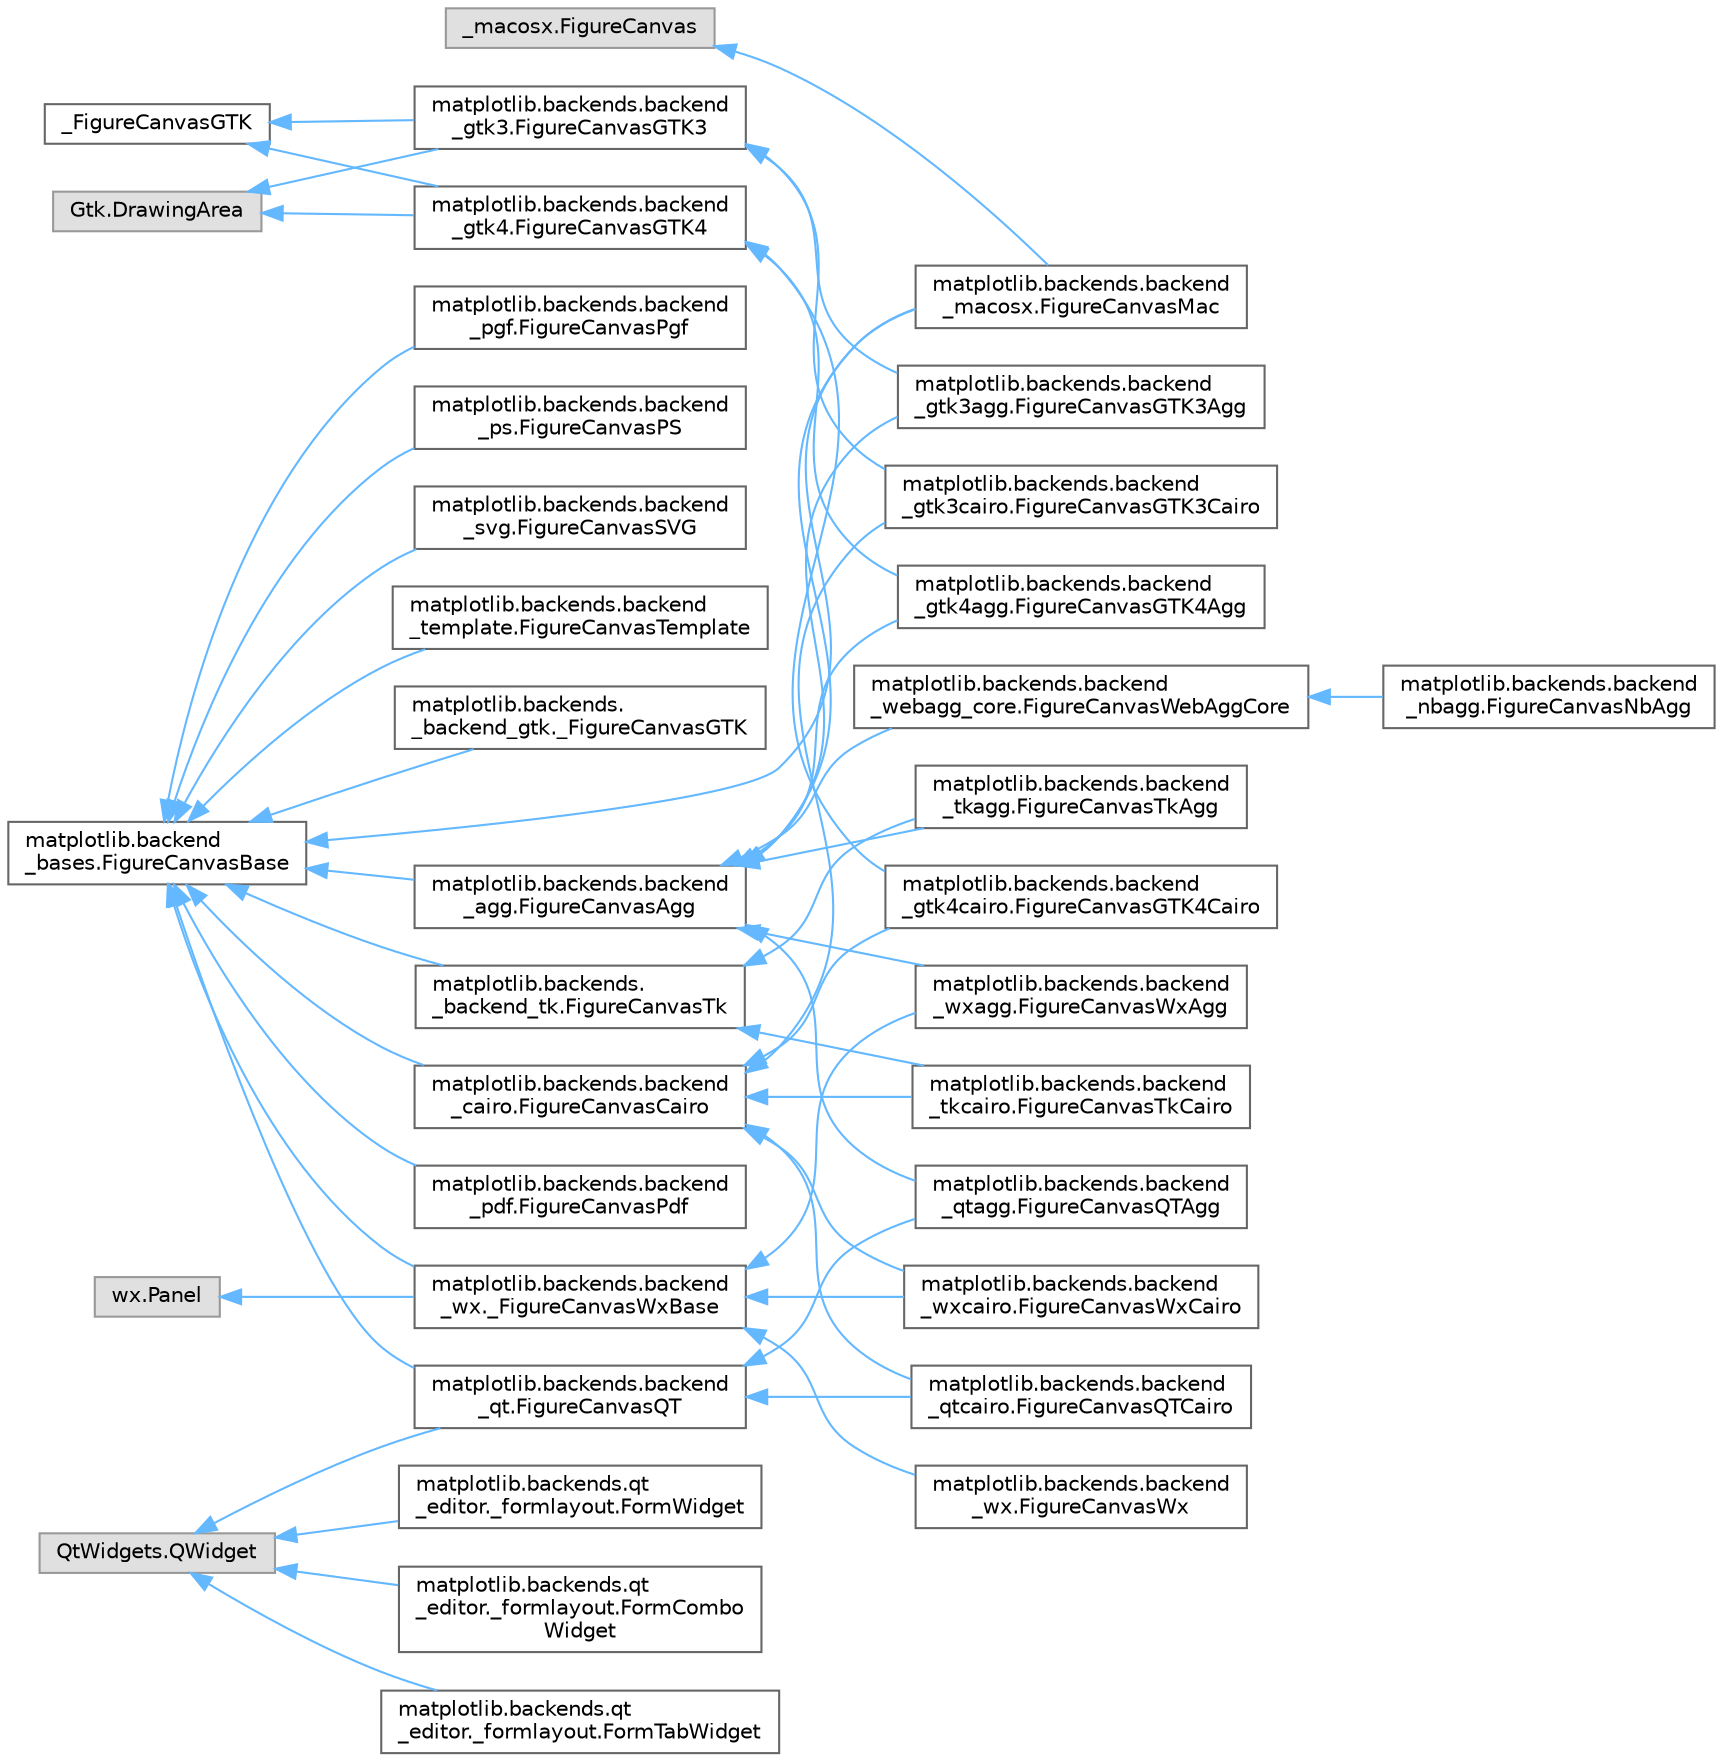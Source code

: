 digraph "Graphical Class Hierarchy"
{
 // LATEX_PDF_SIZE
  bgcolor="transparent";
  edge [fontname=Helvetica,fontsize=10,labelfontname=Helvetica,labelfontsize=10];
  node [fontname=Helvetica,fontsize=10,shape=box,height=0.2,width=0.4];
  rankdir="LR";
  Node0 [id="Node000000",label="_FigureCanvasGTK",height=0.2,width=0.4,color="grey40", fillcolor="white", style="filled",URL="$d8/da2/class__FigureCanvasGTK.html",tooltip=" "];
  Node0 -> Node1 [id="edge2618_Node000000_Node000001",dir="back",color="steelblue1",style="solid",tooltip=" "];
  Node1 [id="Node000001",label="matplotlib.backends.backend\l_gtk3.FigureCanvasGTK3",height=0.2,width=0.4,color="grey40", fillcolor="white", style="filled",URL="$d6/de1/classmatplotlib_1_1backends_1_1backend__gtk3_1_1FigureCanvasGTK3.html",tooltip=" "];
  Node1 -> Node2 [id="edge2619_Node000001_Node000002",dir="back",color="steelblue1",style="solid",tooltip=" "];
  Node2 [id="Node000002",label="matplotlib.backends.backend\l_gtk3agg.FigureCanvasGTK3Agg",height=0.2,width=0.4,color="grey40", fillcolor="white", style="filled",URL="$d5/d2c/classmatplotlib_1_1backends_1_1backend__gtk3agg_1_1FigureCanvasGTK3Agg.html",tooltip=" "];
  Node1 -> Node8 [id="edge2620_Node000001_Node000008",dir="back",color="steelblue1",style="solid",tooltip=" "];
  Node8 [id="Node000008",label="matplotlib.backends.backend\l_gtk3cairo.FigureCanvasGTK3Cairo",height=0.2,width=0.4,color="grey40", fillcolor="white", style="filled",URL="$d6/d9d/classmatplotlib_1_1backends_1_1backend__gtk3cairo_1_1FigureCanvasGTK3Cairo.html",tooltip=" "];
  Node0 -> Node5 [id="edge2621_Node000000_Node000005",dir="back",color="steelblue1",style="solid",tooltip=" "];
  Node5 [id="Node000005",label="matplotlib.backends.backend\l_gtk4.FigureCanvasGTK4",height=0.2,width=0.4,color="grey40", fillcolor="white", style="filled",URL="$de/d93/classmatplotlib_1_1backends_1_1backend__gtk4_1_1FigureCanvasGTK4.html",tooltip=" "];
  Node5 -> Node4 [id="edge2622_Node000005_Node000004",dir="back",color="steelblue1",style="solid",tooltip=" "];
  Node4 [id="Node000004",label="matplotlib.backends.backend\l_gtk4agg.FigureCanvasGTK4Agg",height=0.2,width=0.4,color="grey40", fillcolor="white", style="filled",URL="$dc/da2/classmatplotlib_1_1backends_1_1backend__gtk4agg_1_1FigureCanvasGTK4Agg.html",tooltip=" "];
  Node5 -> Node6 [id="edge2623_Node000005_Node000006",dir="back",color="steelblue1",style="solid",tooltip=" "];
  Node6 [id="Node000006",label="matplotlib.backends.backend\l_gtk4cairo.FigureCanvasGTK4Cairo",height=0.2,width=0.4,color="grey40", fillcolor="white", style="filled",URL="$da/df7/classmatplotlib_1_1backends_1_1backend__gtk4cairo_1_1FigureCanvasGTK4Cairo.html",tooltip=" "];
  Node33 [id="Node000033",label="Gtk.DrawingArea",height=0.2,width=0.4,color="grey60", fillcolor="#E0E0E0", style="filled",tooltip=" "];
  Node33 -> Node1 [id="edge2624_Node000033_Node000001",dir="back",color="steelblue1",style="solid",tooltip=" "];
  Node33 -> Node5 [id="edge2625_Node000033_Node000005",dir="back",color="steelblue1",style="solid",tooltip=" "];
  Node18 [id="Node000018",label="_macosx.FigureCanvas",height=0.2,width=0.4,color="grey60", fillcolor="#E0E0E0", style="filled",tooltip=" "];
  Node18 -> Node17 [id="edge2626_Node000018_Node000017",dir="back",color="steelblue1",style="solid",tooltip=" "];
  Node17 [id="Node000017",label="matplotlib.backends.backend\l_macosx.FigureCanvasMac",height=0.2,width=0.4,color="grey40", fillcolor="white", style="filled",URL="$dc/db9/classmatplotlib_1_1backends_1_1backend__macosx_1_1FigureCanvasMac.html",tooltip=" "];
  Node12 [id="Node000012",label="matplotlib.backend\l_bases.FigureCanvasBase",height=0.2,width=0.4,color="grey40", fillcolor="white", style="filled",URL="$d9/d5f/classmatplotlib_1_1backend__bases_1_1FigureCanvasBase.html",tooltip=" "];
  Node12 -> Node13 [id="edge2627_Node000012_Node000013",dir="back",color="steelblue1",style="solid",tooltip=" "];
  Node13 [id="Node000013",label="matplotlib.backends.\l_backend_gtk._FigureCanvasGTK",height=0.2,width=0.4,color="grey40", fillcolor="white", style="filled",URL="$d7/d1f/classmatplotlib_1_1backends_1_1__backend__gtk_1_1__FigureCanvasGTK.html",tooltip=" "];
  Node12 -> Node14 [id="edge2628_Node000012_Node000014",dir="back",color="steelblue1",style="solid",tooltip=" "];
  Node14 [id="Node000014",label="matplotlib.backends.\l_backend_tk.FigureCanvasTk",height=0.2,width=0.4,color="grey40", fillcolor="white", style="filled",URL="$dd/daa/classmatplotlib_1_1backends_1_1__backend__tk_1_1FigureCanvasTk.html",tooltip=" "];
  Node14 -> Node15 [id="edge2629_Node000014_Node000015",dir="back",color="steelblue1",style="solid",tooltip=" "];
  Node15 [id="Node000015",label="matplotlib.backends.backend\l_tkagg.FigureCanvasTkAgg",height=0.2,width=0.4,color="grey40", fillcolor="white", style="filled",URL="$d3/d6c/classmatplotlib_1_1backends_1_1backend__tkagg_1_1FigureCanvasTkAgg.html",tooltip=" "];
  Node14 -> Node16 [id="edge2630_Node000014_Node000016",dir="back",color="steelblue1",style="solid",tooltip=" "];
  Node16 [id="Node000016",label="matplotlib.backends.backend\l_tkcairo.FigureCanvasTkCairo",height=0.2,width=0.4,color="grey40", fillcolor="white", style="filled",URL="$d4/dd0/classmatplotlib_1_1backends_1_1backend__tkcairo_1_1FigureCanvasTkCairo.html",tooltip=" "];
  Node12 -> Node3 [id="edge2631_Node000012_Node000003",dir="back",color="steelblue1",style="solid",tooltip=" "];
  Node3 [id="Node000003",label="matplotlib.backends.backend\l_agg.FigureCanvasAgg",height=0.2,width=0.4,color="grey40", fillcolor="white", style="filled",URL="$d0/d6f/classmatplotlib_1_1backends_1_1backend__agg_1_1FigureCanvasAgg.html",tooltip=" "];
  Node3 -> Node2 [id="edge2632_Node000003_Node000002",dir="back",color="steelblue1",style="solid",tooltip=" "];
  Node3 -> Node4 [id="edge2633_Node000003_Node000004",dir="back",color="steelblue1",style="solid",tooltip=" "];
  Node3 -> Node17 [id="edge2634_Node000003_Node000017",dir="back",color="steelblue1",style="solid",tooltip=" "];
  Node3 -> Node11 [id="edge2635_Node000003_Node000011",dir="back",color="steelblue1",style="solid",tooltip=" "];
  Node11 [id="Node000011",label="matplotlib.backends.backend\l_qtagg.FigureCanvasQTAgg",height=0.2,width=0.4,color="grey40", fillcolor="white", style="filled",URL="$d2/d88/classmatplotlib_1_1backends_1_1backend__qtagg_1_1FigureCanvasQTAgg.html",tooltip=" "];
  Node3 -> Node15 [id="edge2636_Node000003_Node000015",dir="back",color="steelblue1",style="solid",tooltip=" "];
  Node3 -> Node34 [id="edge2637_Node000003_Node000034",dir="back",color="steelblue1",style="solid",tooltip=" "];
  Node34 [id="Node000034",label="matplotlib.backends.backend\l_webagg_core.FigureCanvasWebAggCore",height=0.2,width=0.4,color="grey40", fillcolor="white", style="filled",URL="$de/df7/classmatplotlib_1_1backends_1_1backend__webagg__core_1_1FigureCanvasWebAggCore.html",tooltip=" "];
  Node34 -> Node35 [id="edge2638_Node000034_Node000035",dir="back",color="steelblue1",style="solid",tooltip=" "];
  Node35 [id="Node000035",label="matplotlib.backends.backend\l_nbagg.FigureCanvasNbAgg",height=0.2,width=0.4,color="grey40", fillcolor="white", style="filled",URL="$dd/db9/classmatplotlib_1_1backends_1_1backend__nbagg_1_1FigureCanvasNbAgg.html",tooltip=" "];
  Node3 -> Node26 [id="edge2639_Node000003_Node000026",dir="back",color="steelblue1",style="solid",tooltip=" "];
  Node26 [id="Node000026",label="matplotlib.backends.backend\l_wxagg.FigureCanvasWxAgg",height=0.2,width=0.4,color="grey40", fillcolor="white", style="filled",URL="$d3/d75/classmatplotlib_1_1backends_1_1backend__wxagg_1_1FigureCanvasWxAgg.html",tooltip=" "];
  Node12 -> Node7 [id="edge2640_Node000012_Node000007",dir="back",color="steelblue1",style="solid",tooltip=" "];
  Node7 [id="Node000007",label="matplotlib.backends.backend\l_cairo.FigureCanvasCairo",height=0.2,width=0.4,color="grey40", fillcolor="white", style="filled",URL="$d2/d35/classmatplotlib_1_1backends_1_1backend__cairo_1_1FigureCanvasCairo.html",tooltip=" "];
  Node7 -> Node8 [id="edge2641_Node000007_Node000008",dir="back",color="steelblue1",style="solid",tooltip=" "];
  Node7 -> Node6 [id="edge2642_Node000007_Node000006",dir="back",color="steelblue1",style="solid",tooltip=" "];
  Node7 -> Node9 [id="edge2643_Node000007_Node000009",dir="back",color="steelblue1",style="solid",tooltip=" "];
  Node9 [id="Node000009",label="matplotlib.backends.backend\l_qtcairo.FigureCanvasQTCairo",height=0.2,width=0.4,color="grey40", fillcolor="white", style="filled",URL="$d0/d1a/classmatplotlib_1_1backends_1_1backend__qtcairo_1_1FigureCanvasQTCairo.html",tooltip=" "];
  Node7 -> Node16 [id="edge2644_Node000007_Node000016",dir="back",color="steelblue1",style="solid",tooltip=" "];
  Node7 -> Node27 [id="edge2645_Node000007_Node000027",dir="back",color="steelblue1",style="solid",tooltip=" "];
  Node27 [id="Node000027",label="matplotlib.backends.backend\l_wxcairo.FigureCanvasWxCairo",height=0.2,width=0.4,color="grey40", fillcolor="white", style="filled",URL="$de/dc5/classmatplotlib_1_1backends_1_1backend__wxcairo_1_1FigureCanvasWxCairo.html",tooltip=" "];
  Node12 -> Node17 [id="edge2646_Node000012_Node000017",dir="back",color="steelblue1",style="solid",tooltip=" "];
  Node12 -> Node19 [id="edge2647_Node000012_Node000019",dir="back",color="steelblue1",style="solid",tooltip=" "];
  Node19 [id="Node000019",label="matplotlib.backends.backend\l_pdf.FigureCanvasPdf",height=0.2,width=0.4,color="grey40", fillcolor="white", style="filled",URL="$de/dcf/classmatplotlib_1_1backends_1_1backend__pdf_1_1FigureCanvasPdf.html",tooltip=" "];
  Node12 -> Node20 [id="edge2648_Node000012_Node000020",dir="back",color="steelblue1",style="solid",tooltip=" "];
  Node20 [id="Node000020",label="matplotlib.backends.backend\l_pgf.FigureCanvasPgf",height=0.2,width=0.4,color="grey40", fillcolor="white", style="filled",URL="$d4/da2/classmatplotlib_1_1backends_1_1backend__pgf_1_1FigureCanvasPgf.html",tooltip=" "];
  Node12 -> Node21 [id="edge2649_Node000012_Node000021",dir="back",color="steelblue1",style="solid",tooltip=" "];
  Node21 [id="Node000021",label="matplotlib.backends.backend\l_ps.FigureCanvasPS",height=0.2,width=0.4,color="grey40", fillcolor="white", style="filled",URL="$d6/d1c/classmatplotlib_1_1backends_1_1backend__ps_1_1FigureCanvasPS.html",tooltip=" "];
  Node12 -> Node10 [id="edge2650_Node000012_Node000010",dir="back",color="steelblue1",style="solid",tooltip=" "];
  Node10 [id="Node000010",label="matplotlib.backends.backend\l_qt.FigureCanvasQT",height=0.2,width=0.4,color="grey40", fillcolor="white", style="filled",URL="$dc/d0b/classmatplotlib_1_1backends_1_1backend__qt_1_1FigureCanvasQT.html",tooltip=" "];
  Node10 -> Node11 [id="edge2651_Node000010_Node000011",dir="back",color="steelblue1",style="solid",tooltip=" "];
  Node10 -> Node9 [id="edge2652_Node000010_Node000009",dir="back",color="steelblue1",style="solid",tooltip=" "];
  Node12 -> Node22 [id="edge2653_Node000012_Node000022",dir="back",color="steelblue1",style="solid",tooltip=" "];
  Node22 [id="Node000022",label="matplotlib.backends.backend\l_svg.FigureCanvasSVG",height=0.2,width=0.4,color="grey40", fillcolor="white", style="filled",URL="$d5/d41/classmatplotlib_1_1backends_1_1backend__svg_1_1FigureCanvasSVG.html",tooltip=" "];
  Node12 -> Node23 [id="edge2654_Node000012_Node000023",dir="back",color="steelblue1",style="solid",tooltip=" "];
  Node23 [id="Node000023",label="matplotlib.backends.backend\l_template.FigureCanvasTemplate",height=0.2,width=0.4,color="grey40", fillcolor="white", style="filled",URL="$df/dd9/classmatplotlib_1_1backends_1_1backend__template_1_1FigureCanvasTemplate.html",tooltip=" "];
  Node12 -> Node24 [id="edge2655_Node000012_Node000024",dir="back",color="steelblue1",style="solid",tooltip=" "];
  Node24 [id="Node000024",label="matplotlib.backends.backend\l_wx._FigureCanvasWxBase",height=0.2,width=0.4,color="grey40", fillcolor="white", style="filled",URL="$d7/d30/classmatplotlib_1_1backends_1_1backend__wx_1_1__FigureCanvasWxBase.html",tooltip=" "];
  Node24 -> Node25 [id="edge2656_Node000024_Node000025",dir="back",color="steelblue1",style="solid",tooltip=" "];
  Node25 [id="Node000025",label="matplotlib.backends.backend\l_wx.FigureCanvasWx",height=0.2,width=0.4,color="grey40", fillcolor="white", style="filled",URL="$dc/dc5/classmatplotlib_1_1backends_1_1backend__wx_1_1FigureCanvasWx.html",tooltip=" "];
  Node24 -> Node26 [id="edge2657_Node000024_Node000026",dir="back",color="steelblue1",style="solid",tooltip=" "];
  Node24 -> Node27 [id="edge2658_Node000024_Node000027",dir="back",color="steelblue1",style="solid",tooltip=" "];
  Node28 [id="Node000028",label="wx.Panel",height=0.2,width=0.4,color="grey60", fillcolor="#E0E0E0", style="filled",tooltip=" "];
  Node28 -> Node24 [id="edge2659_Node000028_Node000024",dir="back",color="steelblue1",style="solid",tooltip=" "];
  Node29 [id="Node000029",label="QtWidgets.QWidget",height=0.2,width=0.4,color="grey60", fillcolor="#E0E0E0", style="filled",tooltip=" "];
  Node29 -> Node10 [id="edge2660_Node000029_Node000010",dir="back",color="steelblue1",style="solid",tooltip=" "];
  Node29 -> Node30 [id="edge2661_Node000029_Node000030",dir="back",color="steelblue1",style="solid",tooltip=" "];
  Node30 [id="Node000030",label="matplotlib.backends.qt\l_editor._formlayout.FormCombo\lWidget",height=0.2,width=0.4,color="grey40", fillcolor="white", style="filled",URL="$d6/d87/classmatplotlib_1_1backends_1_1qt__editor_1_1__formlayout_1_1FormComboWidget.html",tooltip=" "];
  Node29 -> Node31 [id="edge2662_Node000029_Node000031",dir="back",color="steelblue1",style="solid",tooltip=" "];
  Node31 [id="Node000031",label="matplotlib.backends.qt\l_editor._formlayout.FormTabWidget",height=0.2,width=0.4,color="grey40", fillcolor="white", style="filled",URL="$dd/dde/classmatplotlib_1_1backends_1_1qt__editor_1_1__formlayout_1_1FormTabWidget.html",tooltip=" "];
  Node29 -> Node32 [id="edge2663_Node000029_Node000032",dir="back",color="steelblue1",style="solid",tooltip=" "];
  Node32 [id="Node000032",label="matplotlib.backends.qt\l_editor._formlayout.FormWidget",height=0.2,width=0.4,color="grey40", fillcolor="white", style="filled",URL="$dd/d94/classmatplotlib_1_1backends_1_1qt__editor_1_1__formlayout_1_1FormWidget.html",tooltip=" "];
}
